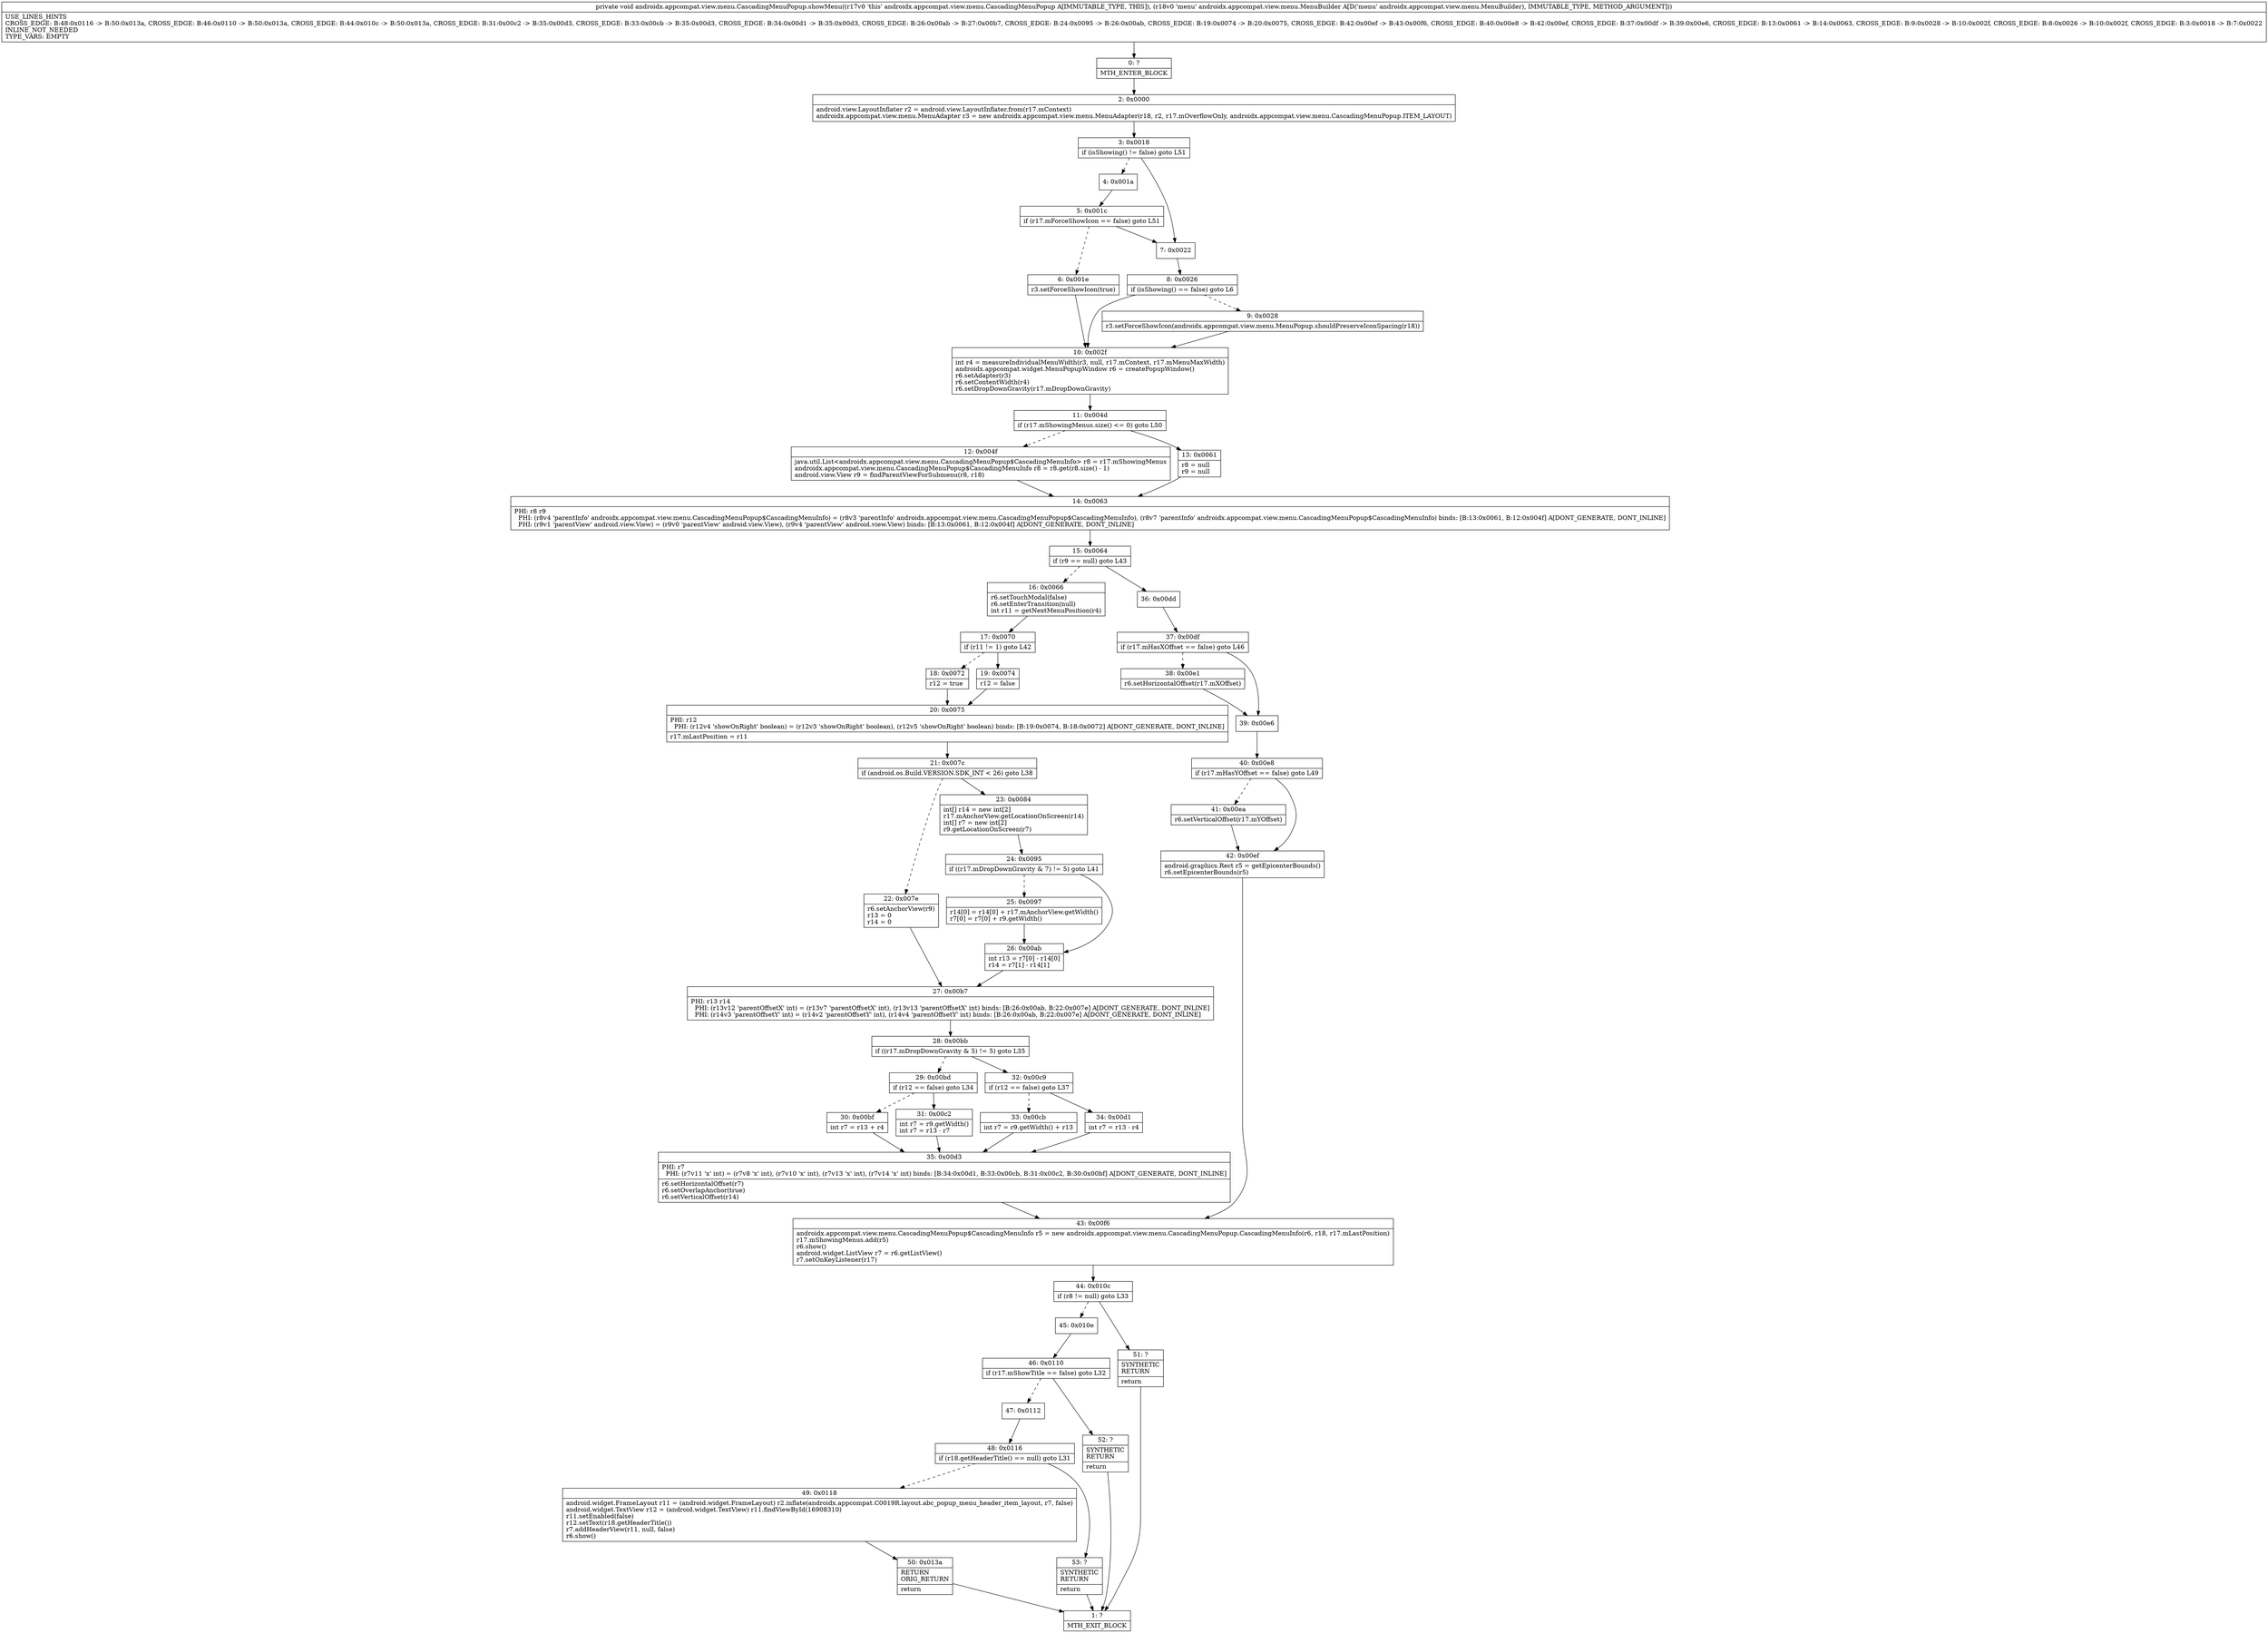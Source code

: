 digraph "CFG forandroidx.appcompat.view.menu.CascadingMenuPopup.showMenu(Landroidx\/appcompat\/view\/menu\/MenuBuilder;)V" {
Node_0 [shape=record,label="{0\:\ ?|MTH_ENTER_BLOCK\l}"];
Node_2 [shape=record,label="{2\:\ 0x0000|android.view.LayoutInflater r2 = android.view.LayoutInflater.from(r17.mContext)\landroidx.appcompat.view.menu.MenuAdapter r3 = new androidx.appcompat.view.menu.MenuAdapter(r18, r2, r17.mOverflowOnly, androidx.appcompat.view.menu.CascadingMenuPopup.ITEM_LAYOUT)\l}"];
Node_3 [shape=record,label="{3\:\ 0x0018|if (isShowing() != false) goto L51\l}"];
Node_4 [shape=record,label="{4\:\ 0x001a}"];
Node_5 [shape=record,label="{5\:\ 0x001c|if (r17.mForceShowIcon == false) goto L51\l}"];
Node_6 [shape=record,label="{6\:\ 0x001e|r3.setForceShowIcon(true)\l}"];
Node_10 [shape=record,label="{10\:\ 0x002f|int r4 = measureIndividualMenuWidth(r3, null, r17.mContext, r17.mMenuMaxWidth)\landroidx.appcompat.widget.MenuPopupWindow r6 = createPopupWindow()\lr6.setAdapter(r3)\lr6.setContentWidth(r4)\lr6.setDropDownGravity(r17.mDropDownGravity)\l}"];
Node_11 [shape=record,label="{11\:\ 0x004d|if (r17.mShowingMenus.size() \<= 0) goto L50\l}"];
Node_12 [shape=record,label="{12\:\ 0x004f|java.util.List\<androidx.appcompat.view.menu.CascadingMenuPopup$CascadingMenuInfo\> r8 = r17.mShowingMenus\landroidx.appcompat.view.menu.CascadingMenuPopup$CascadingMenuInfo r8 = r8.get(r8.size() \- 1)\landroid.view.View r9 = findParentViewForSubmenu(r8, r18)\l}"];
Node_14 [shape=record,label="{14\:\ 0x0063|PHI: r8 r9 \l  PHI: (r8v4 'parentInfo' androidx.appcompat.view.menu.CascadingMenuPopup$CascadingMenuInfo) = (r8v3 'parentInfo' androidx.appcompat.view.menu.CascadingMenuPopup$CascadingMenuInfo), (r8v7 'parentInfo' androidx.appcompat.view.menu.CascadingMenuPopup$CascadingMenuInfo) binds: [B:13:0x0061, B:12:0x004f] A[DONT_GENERATE, DONT_INLINE]\l  PHI: (r9v1 'parentView' android.view.View) = (r9v0 'parentView' android.view.View), (r9v4 'parentView' android.view.View) binds: [B:13:0x0061, B:12:0x004f] A[DONT_GENERATE, DONT_INLINE]\l}"];
Node_15 [shape=record,label="{15\:\ 0x0064|if (r9 == null) goto L43\l}"];
Node_16 [shape=record,label="{16\:\ 0x0066|r6.setTouchModal(false)\lr6.setEnterTransition(null)\lint r11 = getNextMenuPosition(r4)\l}"];
Node_17 [shape=record,label="{17\:\ 0x0070|if (r11 != 1) goto L42\l}"];
Node_18 [shape=record,label="{18\:\ 0x0072|r12 = true\l}"];
Node_20 [shape=record,label="{20\:\ 0x0075|PHI: r12 \l  PHI: (r12v4 'showOnRight' boolean) = (r12v3 'showOnRight' boolean), (r12v5 'showOnRight' boolean) binds: [B:19:0x0074, B:18:0x0072] A[DONT_GENERATE, DONT_INLINE]\l|r17.mLastPosition = r11\l}"];
Node_21 [shape=record,label="{21\:\ 0x007c|if (android.os.Build.VERSION.SDK_INT \< 26) goto L38\l}"];
Node_22 [shape=record,label="{22\:\ 0x007e|r6.setAnchorView(r9)\lr13 = 0\lr14 = 0\l}"];
Node_27 [shape=record,label="{27\:\ 0x00b7|PHI: r13 r14 \l  PHI: (r13v12 'parentOffsetX' int) = (r13v7 'parentOffsetX' int), (r13v13 'parentOffsetX' int) binds: [B:26:0x00ab, B:22:0x007e] A[DONT_GENERATE, DONT_INLINE]\l  PHI: (r14v3 'parentOffsetY' int) = (r14v2 'parentOffsetY' int), (r14v4 'parentOffsetY' int) binds: [B:26:0x00ab, B:22:0x007e] A[DONT_GENERATE, DONT_INLINE]\l}"];
Node_28 [shape=record,label="{28\:\ 0x00bb|if ((r17.mDropDownGravity & 5) != 5) goto L35\l}"];
Node_29 [shape=record,label="{29\:\ 0x00bd|if (r12 == false) goto L34\l}"];
Node_30 [shape=record,label="{30\:\ 0x00bf|int r7 = r13 + r4\l}"];
Node_35 [shape=record,label="{35\:\ 0x00d3|PHI: r7 \l  PHI: (r7v11 'x' int) = (r7v8 'x' int), (r7v10 'x' int), (r7v13 'x' int), (r7v14 'x' int) binds: [B:34:0x00d1, B:33:0x00cb, B:31:0x00c2, B:30:0x00bf] A[DONT_GENERATE, DONT_INLINE]\l|r6.setHorizontalOffset(r7)\lr6.setOverlapAnchor(true)\lr6.setVerticalOffset(r14)\l}"];
Node_43 [shape=record,label="{43\:\ 0x00f6|androidx.appcompat.view.menu.CascadingMenuPopup$CascadingMenuInfo r5 = new androidx.appcompat.view.menu.CascadingMenuPopup.CascadingMenuInfo(r6, r18, r17.mLastPosition)\lr17.mShowingMenus.add(r5)\lr6.show()\landroid.widget.ListView r7 = r6.getListView()\lr7.setOnKeyListener(r17)\l}"];
Node_44 [shape=record,label="{44\:\ 0x010c|if (r8 != null) goto L33\l}"];
Node_45 [shape=record,label="{45\:\ 0x010e}"];
Node_46 [shape=record,label="{46\:\ 0x0110|if (r17.mShowTitle == false) goto L32\l}"];
Node_47 [shape=record,label="{47\:\ 0x0112}"];
Node_48 [shape=record,label="{48\:\ 0x0116|if (r18.getHeaderTitle() == null) goto L31\l}"];
Node_49 [shape=record,label="{49\:\ 0x0118|android.widget.FrameLayout r11 = (android.widget.FrameLayout) r2.inflate(androidx.appcompat.C0019R.layout.abc_popup_menu_header_item_layout, r7, false)\landroid.widget.TextView r12 = (android.widget.TextView) r11.findViewById(16908310)\lr11.setEnabled(false)\lr12.setText(r18.getHeaderTitle())\lr7.addHeaderView(r11, null, false)\lr6.show()\l}"];
Node_50 [shape=record,label="{50\:\ 0x013a|RETURN\lORIG_RETURN\l|return\l}"];
Node_1 [shape=record,label="{1\:\ ?|MTH_EXIT_BLOCK\l}"];
Node_53 [shape=record,label="{53\:\ ?|SYNTHETIC\lRETURN\l|return\l}"];
Node_52 [shape=record,label="{52\:\ ?|SYNTHETIC\lRETURN\l|return\l}"];
Node_51 [shape=record,label="{51\:\ ?|SYNTHETIC\lRETURN\l|return\l}"];
Node_31 [shape=record,label="{31\:\ 0x00c2|int r7 = r9.getWidth()\lint r7 = r13 \- r7\l}"];
Node_32 [shape=record,label="{32\:\ 0x00c9|if (r12 == false) goto L37\l}"];
Node_33 [shape=record,label="{33\:\ 0x00cb|int r7 = r9.getWidth() + r13\l}"];
Node_34 [shape=record,label="{34\:\ 0x00d1|int r7 = r13 \- r4\l}"];
Node_23 [shape=record,label="{23\:\ 0x0084|int[] r14 = new int[2]\lr17.mAnchorView.getLocationOnScreen(r14)\lint[] r7 = new int[2]\lr9.getLocationOnScreen(r7)\l}"];
Node_24 [shape=record,label="{24\:\ 0x0095|if ((r17.mDropDownGravity & 7) != 5) goto L41\l}"];
Node_25 [shape=record,label="{25\:\ 0x0097|r14[0] = r14[0] + r17.mAnchorView.getWidth()\lr7[0] = r7[0] + r9.getWidth()\l}"];
Node_26 [shape=record,label="{26\:\ 0x00ab|int r13 = r7[0] \- r14[0]\lr14 = r7[1] \- r14[1]\l}"];
Node_19 [shape=record,label="{19\:\ 0x0074|r12 = false\l}"];
Node_36 [shape=record,label="{36\:\ 0x00dd}"];
Node_37 [shape=record,label="{37\:\ 0x00df|if (r17.mHasXOffset == false) goto L46\l}"];
Node_38 [shape=record,label="{38\:\ 0x00e1|r6.setHorizontalOffset(r17.mXOffset)\l}"];
Node_39 [shape=record,label="{39\:\ 0x00e6}"];
Node_40 [shape=record,label="{40\:\ 0x00e8|if (r17.mHasYOffset == false) goto L49\l}"];
Node_41 [shape=record,label="{41\:\ 0x00ea|r6.setVerticalOffset(r17.mYOffset)\l}"];
Node_42 [shape=record,label="{42\:\ 0x00ef|android.graphics.Rect r5 = getEpicenterBounds()\lr6.setEpicenterBounds(r5)\l}"];
Node_13 [shape=record,label="{13\:\ 0x0061|r8 = null\lr9 = null\l}"];
Node_7 [shape=record,label="{7\:\ 0x0022}"];
Node_8 [shape=record,label="{8\:\ 0x0026|if (isShowing() == false) goto L6\l}"];
Node_9 [shape=record,label="{9\:\ 0x0028|r3.setForceShowIcon(androidx.appcompat.view.menu.MenuPopup.shouldPreserveIconSpacing(r18))\l}"];
MethodNode[shape=record,label="{private void androidx.appcompat.view.menu.CascadingMenuPopup.showMenu((r17v0 'this' androidx.appcompat.view.menu.CascadingMenuPopup A[IMMUTABLE_TYPE, THIS]), (r18v0 'menu' androidx.appcompat.view.menu.MenuBuilder A[D('menu' androidx.appcompat.view.menu.MenuBuilder), IMMUTABLE_TYPE, METHOD_ARGUMENT]))  | USE_LINES_HINTS\lCROSS_EDGE: B:48:0x0116 \-\> B:50:0x013a, CROSS_EDGE: B:46:0x0110 \-\> B:50:0x013a, CROSS_EDGE: B:44:0x010c \-\> B:50:0x013a, CROSS_EDGE: B:31:0x00c2 \-\> B:35:0x00d3, CROSS_EDGE: B:33:0x00cb \-\> B:35:0x00d3, CROSS_EDGE: B:34:0x00d1 \-\> B:35:0x00d3, CROSS_EDGE: B:26:0x00ab \-\> B:27:0x00b7, CROSS_EDGE: B:24:0x0095 \-\> B:26:0x00ab, CROSS_EDGE: B:19:0x0074 \-\> B:20:0x0075, CROSS_EDGE: B:42:0x00ef \-\> B:43:0x00f6, CROSS_EDGE: B:40:0x00e8 \-\> B:42:0x00ef, CROSS_EDGE: B:37:0x00df \-\> B:39:0x00e6, CROSS_EDGE: B:13:0x0061 \-\> B:14:0x0063, CROSS_EDGE: B:9:0x0028 \-\> B:10:0x002f, CROSS_EDGE: B:8:0x0026 \-\> B:10:0x002f, CROSS_EDGE: B:3:0x0018 \-\> B:7:0x0022\lINLINE_NOT_NEEDED\lTYPE_VARS: EMPTY\l}"];
MethodNode -> Node_0;Node_0 -> Node_2;
Node_2 -> Node_3;
Node_3 -> Node_4[style=dashed];
Node_3 -> Node_7;
Node_4 -> Node_5;
Node_5 -> Node_6[style=dashed];
Node_5 -> Node_7;
Node_6 -> Node_10;
Node_10 -> Node_11;
Node_11 -> Node_12[style=dashed];
Node_11 -> Node_13;
Node_12 -> Node_14;
Node_14 -> Node_15;
Node_15 -> Node_16[style=dashed];
Node_15 -> Node_36;
Node_16 -> Node_17;
Node_17 -> Node_18[style=dashed];
Node_17 -> Node_19;
Node_18 -> Node_20;
Node_20 -> Node_21;
Node_21 -> Node_22[style=dashed];
Node_21 -> Node_23;
Node_22 -> Node_27;
Node_27 -> Node_28;
Node_28 -> Node_29[style=dashed];
Node_28 -> Node_32;
Node_29 -> Node_30[style=dashed];
Node_29 -> Node_31;
Node_30 -> Node_35;
Node_35 -> Node_43;
Node_43 -> Node_44;
Node_44 -> Node_45[style=dashed];
Node_44 -> Node_51;
Node_45 -> Node_46;
Node_46 -> Node_47[style=dashed];
Node_46 -> Node_52;
Node_47 -> Node_48;
Node_48 -> Node_49[style=dashed];
Node_48 -> Node_53;
Node_49 -> Node_50;
Node_50 -> Node_1;
Node_53 -> Node_1;
Node_52 -> Node_1;
Node_51 -> Node_1;
Node_31 -> Node_35;
Node_32 -> Node_33[style=dashed];
Node_32 -> Node_34;
Node_33 -> Node_35;
Node_34 -> Node_35;
Node_23 -> Node_24;
Node_24 -> Node_25[style=dashed];
Node_24 -> Node_26;
Node_25 -> Node_26;
Node_26 -> Node_27;
Node_19 -> Node_20;
Node_36 -> Node_37;
Node_37 -> Node_38[style=dashed];
Node_37 -> Node_39;
Node_38 -> Node_39;
Node_39 -> Node_40;
Node_40 -> Node_41[style=dashed];
Node_40 -> Node_42;
Node_41 -> Node_42;
Node_42 -> Node_43;
Node_13 -> Node_14;
Node_7 -> Node_8;
Node_8 -> Node_9[style=dashed];
Node_8 -> Node_10;
Node_9 -> Node_10;
}

